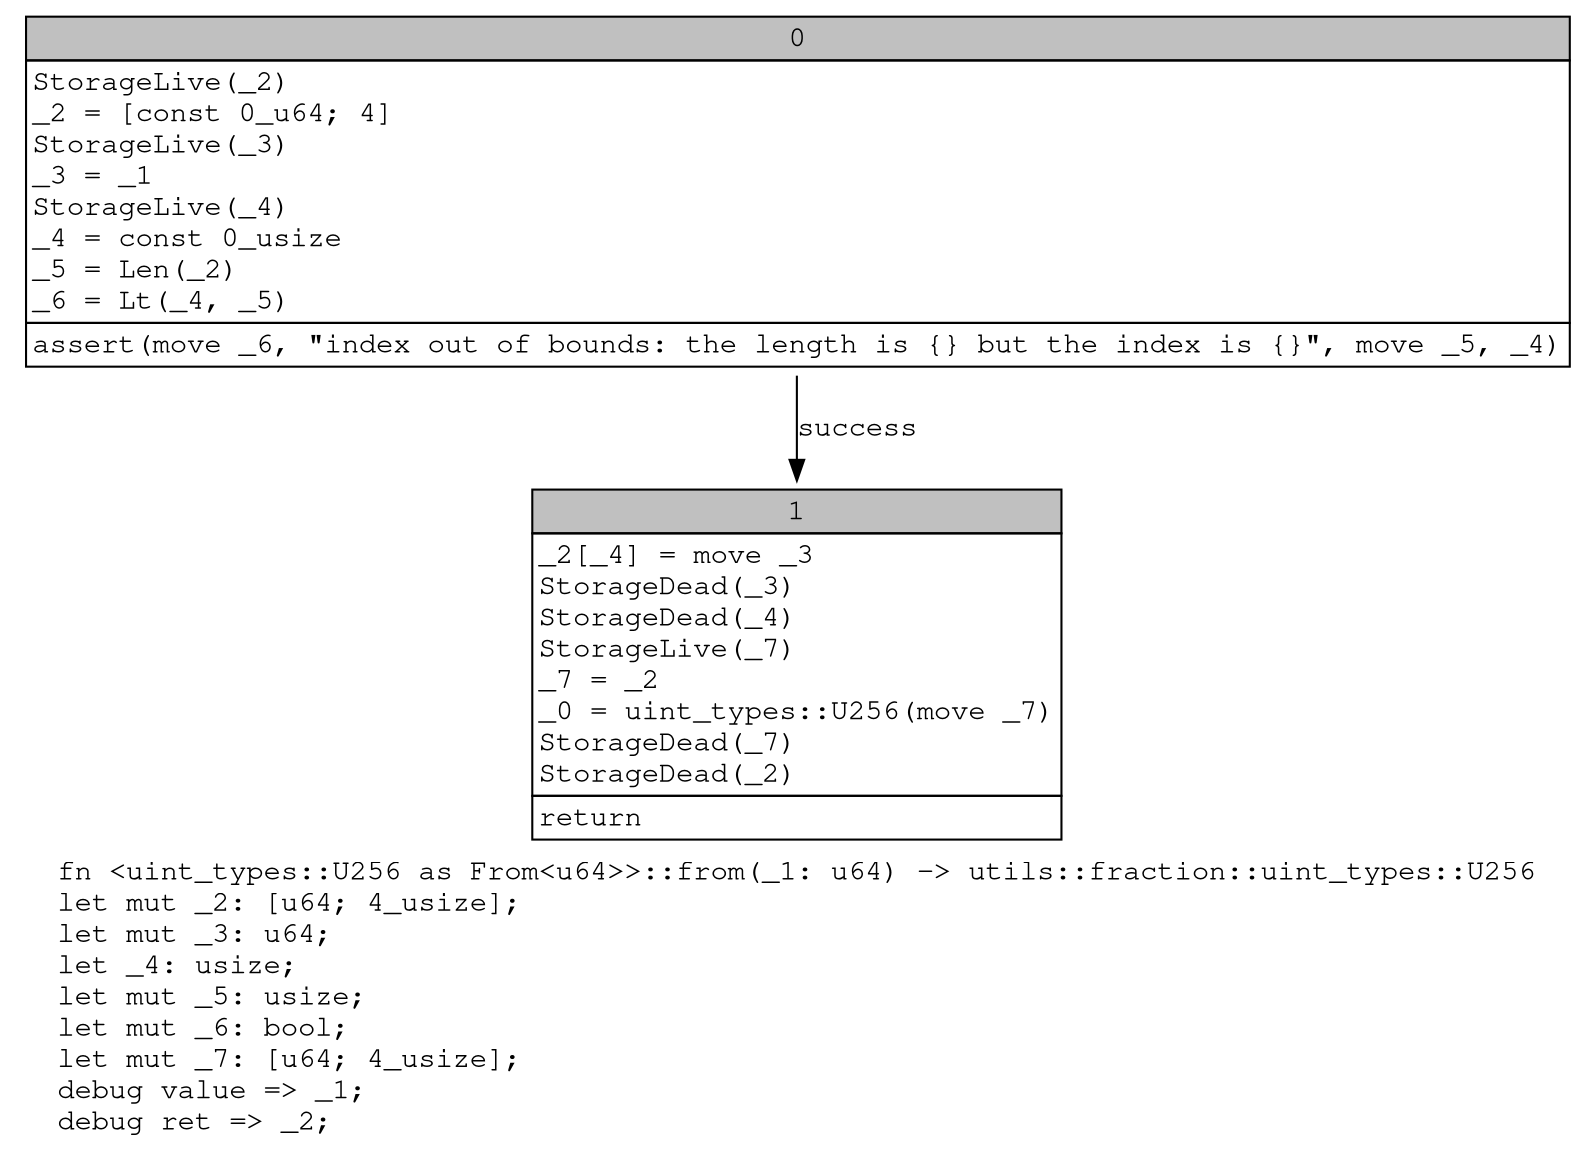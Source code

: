 digraph Mir_0_11445 {
    graph [fontname="Courier, monospace"];
    node [fontname="Courier, monospace"];
    edge [fontname="Courier, monospace"];
    label=<fn &lt;uint_types::U256 as From&lt;u64&gt;&gt;::from(_1: u64) -&gt; utils::fraction::uint_types::U256<br align="left"/>let mut _2: [u64; 4_usize];<br align="left"/>let mut _3: u64;<br align="left"/>let _4: usize;<br align="left"/>let mut _5: usize;<br align="left"/>let mut _6: bool;<br align="left"/>let mut _7: [u64; 4_usize];<br align="left"/>debug value =&gt; _1;<br align="left"/>debug ret =&gt; _2;<br align="left"/>>;
    bb0__0_11445 [shape="none", label=<<table border="0" cellborder="1" cellspacing="0"><tr><td bgcolor="gray" align="center" colspan="1">0</td></tr><tr><td align="left" balign="left">StorageLive(_2)<br/>_2 = [const 0_u64; 4]<br/>StorageLive(_3)<br/>_3 = _1<br/>StorageLive(_4)<br/>_4 = const 0_usize<br/>_5 = Len(_2)<br/>_6 = Lt(_4, _5)<br/></td></tr><tr><td align="left">assert(move _6, &quot;index out of bounds: the length is {} but the index is {}&quot;, move _5, _4)</td></tr></table>>];
    bb1__0_11445 [shape="none", label=<<table border="0" cellborder="1" cellspacing="0"><tr><td bgcolor="gray" align="center" colspan="1">1</td></tr><tr><td align="left" balign="left">_2[_4] = move _3<br/>StorageDead(_3)<br/>StorageDead(_4)<br/>StorageLive(_7)<br/>_7 = _2<br/>_0 = uint_types::U256(move _7)<br/>StorageDead(_7)<br/>StorageDead(_2)<br/></td></tr><tr><td align="left">return</td></tr></table>>];
    bb0__0_11445 -> bb1__0_11445 [label="success"];
}

